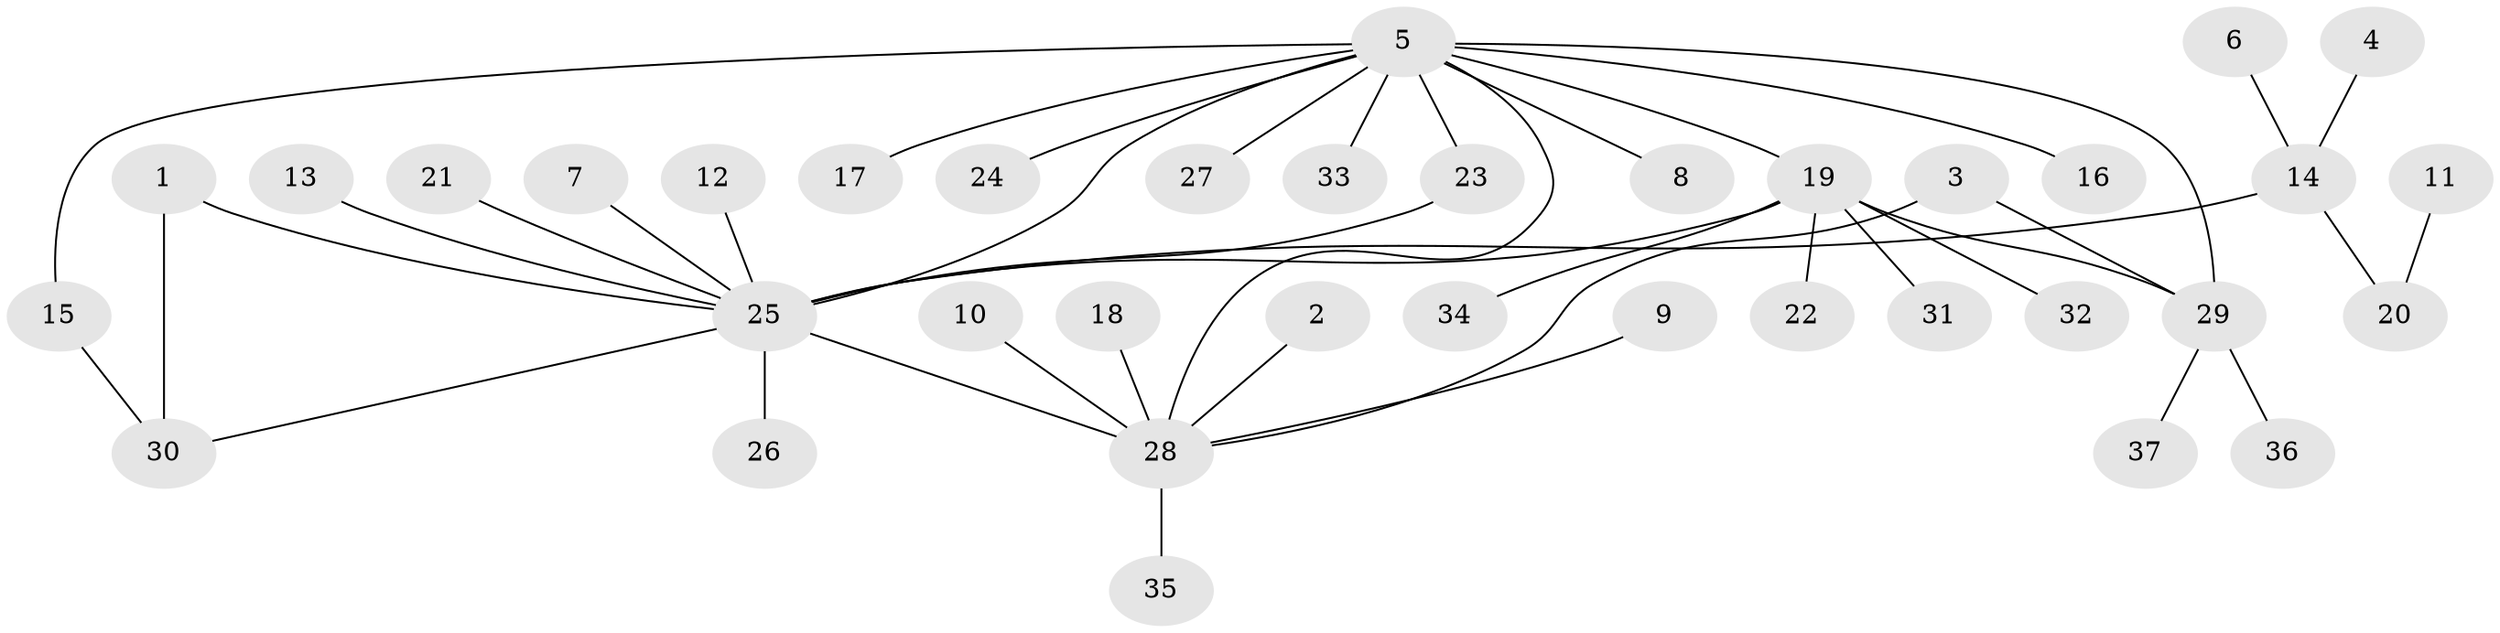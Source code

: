 // original degree distribution, {3: 0.0821917808219178, 13: 0.0136986301369863, 16: 0.0136986301369863, 4: 0.0410958904109589, 7: 0.0136986301369863, 1: 0.6438356164383562, 10: 0.0136986301369863, 6: 0.0273972602739726, 2: 0.136986301369863, 5: 0.0136986301369863}
// Generated by graph-tools (version 1.1) at 2025/25/03/09/25 03:25:54]
// undirected, 37 vertices, 43 edges
graph export_dot {
graph [start="1"]
  node [color=gray90,style=filled];
  1;
  2;
  3;
  4;
  5;
  6;
  7;
  8;
  9;
  10;
  11;
  12;
  13;
  14;
  15;
  16;
  17;
  18;
  19;
  20;
  21;
  22;
  23;
  24;
  25;
  26;
  27;
  28;
  29;
  30;
  31;
  32;
  33;
  34;
  35;
  36;
  37;
  1 -- 25 [weight=1.0];
  1 -- 30 [weight=1.0];
  2 -- 28 [weight=1.0];
  3 -- 28 [weight=1.0];
  3 -- 29 [weight=1.0];
  4 -- 14 [weight=1.0];
  5 -- 8 [weight=1.0];
  5 -- 15 [weight=1.0];
  5 -- 16 [weight=1.0];
  5 -- 17 [weight=1.0];
  5 -- 19 [weight=1.0];
  5 -- 23 [weight=1.0];
  5 -- 24 [weight=1.0];
  5 -- 25 [weight=1.0];
  5 -- 27 [weight=1.0];
  5 -- 28 [weight=1.0];
  5 -- 29 [weight=1.0];
  5 -- 33 [weight=1.0];
  6 -- 14 [weight=1.0];
  7 -- 25 [weight=1.0];
  9 -- 28 [weight=1.0];
  10 -- 28 [weight=1.0];
  11 -- 20 [weight=1.0];
  12 -- 25 [weight=1.0];
  13 -- 25 [weight=1.0];
  14 -- 20 [weight=1.0];
  14 -- 25 [weight=1.0];
  15 -- 30 [weight=1.0];
  18 -- 28 [weight=1.0];
  19 -- 22 [weight=1.0];
  19 -- 25 [weight=1.0];
  19 -- 29 [weight=1.0];
  19 -- 31 [weight=1.0];
  19 -- 32 [weight=1.0];
  19 -- 34 [weight=1.0];
  21 -- 25 [weight=1.0];
  23 -- 25 [weight=1.0];
  25 -- 26 [weight=1.0];
  25 -- 28 [weight=2.0];
  25 -- 30 [weight=1.0];
  28 -- 35 [weight=1.0];
  29 -- 36 [weight=1.0];
  29 -- 37 [weight=1.0];
}
